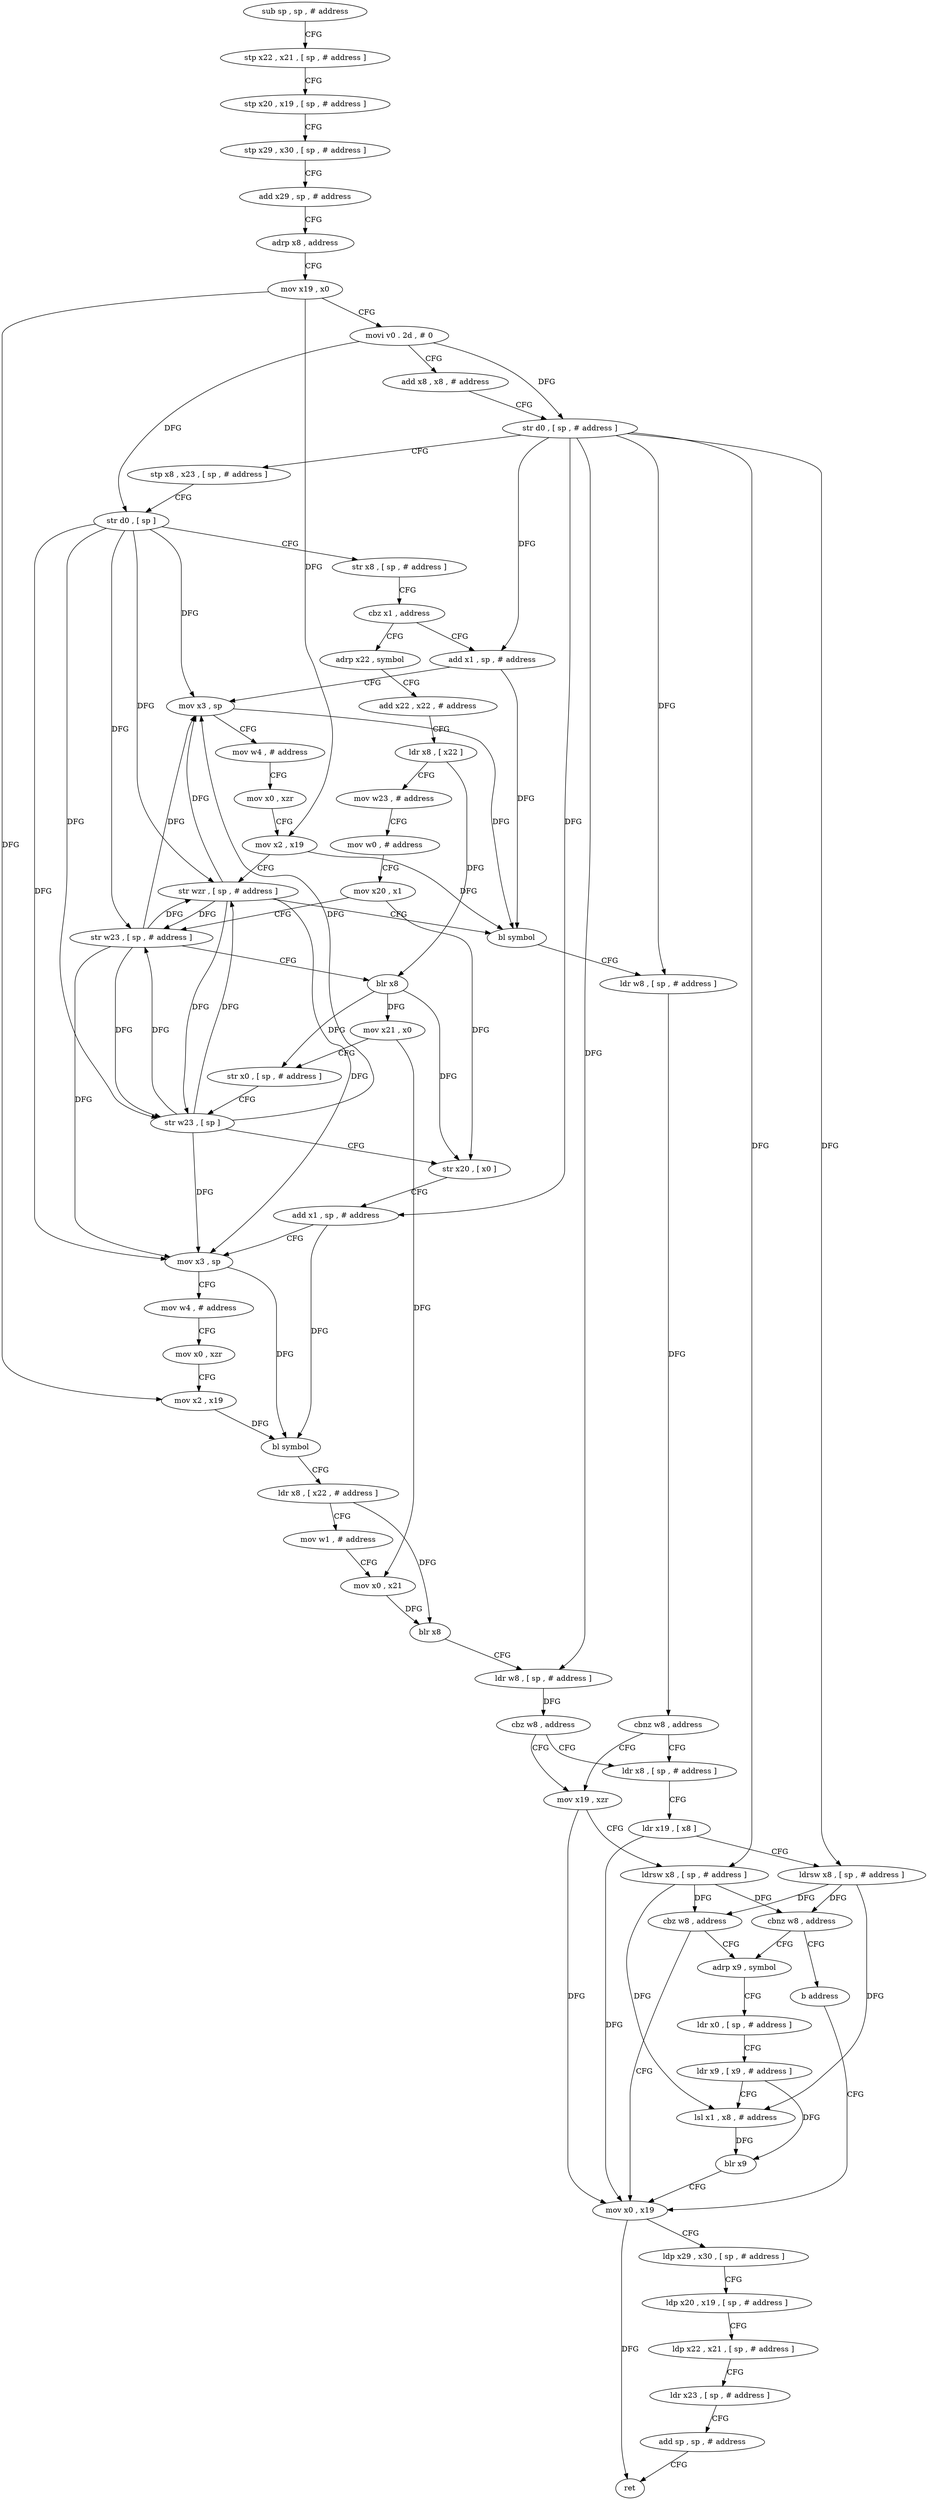 digraph "func" {
"4242396" [label = "sub sp , sp , # address" ]
"4242400" [label = "stp x22 , x21 , [ sp , # address ]" ]
"4242404" [label = "stp x20 , x19 , [ sp , # address ]" ]
"4242408" [label = "stp x29 , x30 , [ sp , # address ]" ]
"4242412" [label = "add x29 , sp , # address" ]
"4242416" [label = "adrp x8 , address" ]
"4242420" [label = "mov x19 , x0" ]
"4242424" [label = "movi v0 . 2d , # 0" ]
"4242428" [label = "add x8 , x8 , # address" ]
"4242432" [label = "str d0 , [ sp , # address ]" ]
"4242436" [label = "stp x8 , x23 , [ sp , # address ]" ]
"4242440" [label = "str d0 , [ sp ]" ]
"4242444" [label = "str x8 , [ sp , # address ]" ]
"4242448" [label = "cbz x1 , address" ]
"4242612" [label = "add x1 , sp , # address" ]
"4242452" [label = "adrp x22 , symbol" ]
"4242616" [label = "mov x3 , sp" ]
"4242620" [label = "mov w4 , # address" ]
"4242624" [label = "mov x0 , xzr" ]
"4242628" [label = "mov x2 , x19" ]
"4242632" [label = "str wzr , [ sp , # address ]" ]
"4242636" [label = "bl symbol" ]
"4242640" [label = "ldr w8 , [ sp , # address ]" ]
"4242644" [label = "cbnz w8 , address" ]
"4242548" [label = "ldr x8 , [ sp , # address ]" ]
"4242648" [label = "mov x19 , xzr" ]
"4242456" [label = "add x22 , x22 , # address" ]
"4242460" [label = "ldr x8 , [ x22 ]" ]
"4242464" [label = "mov w23 , # address" ]
"4242468" [label = "mov w0 , # address" ]
"4242472" [label = "mov x20 , x1" ]
"4242476" [label = "str w23 , [ sp , # address ]" ]
"4242480" [label = "blr x8" ]
"4242484" [label = "mov x21 , x0" ]
"4242488" [label = "str x0 , [ sp , # address ]" ]
"4242492" [label = "str w23 , [ sp ]" ]
"4242496" [label = "str x20 , [ x0 ]" ]
"4242500" [label = "add x1 , sp , # address" ]
"4242504" [label = "mov x3 , sp" ]
"4242508" [label = "mov w4 , # address" ]
"4242512" [label = "mov x0 , xzr" ]
"4242516" [label = "mov x2 , x19" ]
"4242520" [label = "bl symbol" ]
"4242524" [label = "ldr x8 , [ x22 , # address ]" ]
"4242528" [label = "mov w1 , # address" ]
"4242532" [label = "mov x0 , x21" ]
"4242536" [label = "blr x8" ]
"4242540" [label = "ldr w8 , [ sp , # address ]" ]
"4242544" [label = "cbz w8 , address" ]
"4242552" [label = "ldr x19 , [ x8 ]" ]
"4242556" [label = "ldrsw x8 , [ sp , # address ]" ]
"4242560" [label = "cbz w8 , address" ]
"4242584" [label = "mov x0 , x19" ]
"4242564" [label = "adrp x9 , symbol" ]
"4242652" [label = "ldrsw x8 , [ sp , # address ]" ]
"4242656" [label = "cbnz w8 , address" ]
"4242660" [label = "b address" ]
"4242588" [label = "ldp x29 , x30 , [ sp , # address ]" ]
"4242592" [label = "ldp x20 , x19 , [ sp , # address ]" ]
"4242596" [label = "ldp x22 , x21 , [ sp , # address ]" ]
"4242600" [label = "ldr x23 , [ sp , # address ]" ]
"4242604" [label = "add sp , sp , # address" ]
"4242608" [label = "ret" ]
"4242568" [label = "ldr x0 , [ sp , # address ]" ]
"4242572" [label = "ldr x9 , [ x9 , # address ]" ]
"4242576" [label = "lsl x1 , x8 , # address" ]
"4242580" [label = "blr x9" ]
"4242396" -> "4242400" [ label = "CFG" ]
"4242400" -> "4242404" [ label = "CFG" ]
"4242404" -> "4242408" [ label = "CFG" ]
"4242408" -> "4242412" [ label = "CFG" ]
"4242412" -> "4242416" [ label = "CFG" ]
"4242416" -> "4242420" [ label = "CFG" ]
"4242420" -> "4242424" [ label = "CFG" ]
"4242420" -> "4242628" [ label = "DFG" ]
"4242420" -> "4242516" [ label = "DFG" ]
"4242424" -> "4242428" [ label = "CFG" ]
"4242424" -> "4242432" [ label = "DFG" ]
"4242424" -> "4242440" [ label = "DFG" ]
"4242428" -> "4242432" [ label = "CFG" ]
"4242432" -> "4242436" [ label = "CFG" ]
"4242432" -> "4242640" [ label = "DFG" ]
"4242432" -> "4242540" [ label = "DFG" ]
"4242432" -> "4242556" [ label = "DFG" ]
"4242432" -> "4242652" [ label = "DFG" ]
"4242432" -> "4242612" [ label = "DFG" ]
"4242432" -> "4242500" [ label = "DFG" ]
"4242436" -> "4242440" [ label = "CFG" ]
"4242440" -> "4242444" [ label = "CFG" ]
"4242440" -> "4242616" [ label = "DFG" ]
"4242440" -> "4242632" [ label = "DFG" ]
"4242440" -> "4242476" [ label = "DFG" ]
"4242440" -> "4242492" [ label = "DFG" ]
"4242440" -> "4242504" [ label = "DFG" ]
"4242444" -> "4242448" [ label = "CFG" ]
"4242448" -> "4242612" [ label = "CFG" ]
"4242448" -> "4242452" [ label = "CFG" ]
"4242612" -> "4242616" [ label = "CFG" ]
"4242612" -> "4242636" [ label = "DFG" ]
"4242452" -> "4242456" [ label = "CFG" ]
"4242616" -> "4242620" [ label = "CFG" ]
"4242616" -> "4242636" [ label = "DFG" ]
"4242620" -> "4242624" [ label = "CFG" ]
"4242624" -> "4242628" [ label = "CFG" ]
"4242628" -> "4242632" [ label = "CFG" ]
"4242628" -> "4242636" [ label = "DFG" ]
"4242632" -> "4242636" [ label = "CFG" ]
"4242632" -> "4242616" [ label = "DFG" ]
"4242632" -> "4242476" [ label = "DFG" ]
"4242632" -> "4242492" [ label = "DFG" ]
"4242632" -> "4242504" [ label = "DFG" ]
"4242636" -> "4242640" [ label = "CFG" ]
"4242640" -> "4242644" [ label = "DFG" ]
"4242644" -> "4242548" [ label = "CFG" ]
"4242644" -> "4242648" [ label = "CFG" ]
"4242548" -> "4242552" [ label = "CFG" ]
"4242648" -> "4242652" [ label = "CFG" ]
"4242648" -> "4242584" [ label = "DFG" ]
"4242456" -> "4242460" [ label = "CFG" ]
"4242460" -> "4242464" [ label = "CFG" ]
"4242460" -> "4242480" [ label = "DFG" ]
"4242464" -> "4242468" [ label = "CFG" ]
"4242468" -> "4242472" [ label = "CFG" ]
"4242472" -> "4242476" [ label = "CFG" ]
"4242472" -> "4242496" [ label = "DFG" ]
"4242476" -> "4242480" [ label = "CFG" ]
"4242476" -> "4242616" [ label = "DFG" ]
"4242476" -> "4242632" [ label = "DFG" ]
"4242476" -> "4242492" [ label = "DFG" ]
"4242476" -> "4242504" [ label = "DFG" ]
"4242480" -> "4242484" [ label = "DFG" ]
"4242480" -> "4242488" [ label = "DFG" ]
"4242480" -> "4242496" [ label = "DFG" ]
"4242484" -> "4242488" [ label = "CFG" ]
"4242484" -> "4242532" [ label = "DFG" ]
"4242488" -> "4242492" [ label = "CFG" ]
"4242492" -> "4242496" [ label = "CFG" ]
"4242492" -> "4242616" [ label = "DFG" ]
"4242492" -> "4242632" [ label = "DFG" ]
"4242492" -> "4242476" [ label = "DFG" ]
"4242492" -> "4242504" [ label = "DFG" ]
"4242496" -> "4242500" [ label = "CFG" ]
"4242500" -> "4242504" [ label = "CFG" ]
"4242500" -> "4242520" [ label = "DFG" ]
"4242504" -> "4242508" [ label = "CFG" ]
"4242504" -> "4242520" [ label = "DFG" ]
"4242508" -> "4242512" [ label = "CFG" ]
"4242512" -> "4242516" [ label = "CFG" ]
"4242516" -> "4242520" [ label = "DFG" ]
"4242520" -> "4242524" [ label = "CFG" ]
"4242524" -> "4242528" [ label = "CFG" ]
"4242524" -> "4242536" [ label = "DFG" ]
"4242528" -> "4242532" [ label = "CFG" ]
"4242532" -> "4242536" [ label = "DFG" ]
"4242536" -> "4242540" [ label = "CFG" ]
"4242540" -> "4242544" [ label = "DFG" ]
"4242544" -> "4242648" [ label = "CFG" ]
"4242544" -> "4242548" [ label = "CFG" ]
"4242552" -> "4242556" [ label = "CFG" ]
"4242552" -> "4242584" [ label = "DFG" ]
"4242556" -> "4242560" [ label = "DFG" ]
"4242556" -> "4242656" [ label = "DFG" ]
"4242556" -> "4242576" [ label = "DFG" ]
"4242560" -> "4242584" [ label = "CFG" ]
"4242560" -> "4242564" [ label = "CFG" ]
"4242584" -> "4242588" [ label = "CFG" ]
"4242584" -> "4242608" [ label = "DFG" ]
"4242564" -> "4242568" [ label = "CFG" ]
"4242652" -> "4242656" [ label = "DFG" ]
"4242652" -> "4242560" [ label = "DFG" ]
"4242652" -> "4242576" [ label = "DFG" ]
"4242656" -> "4242564" [ label = "CFG" ]
"4242656" -> "4242660" [ label = "CFG" ]
"4242660" -> "4242584" [ label = "CFG" ]
"4242588" -> "4242592" [ label = "CFG" ]
"4242592" -> "4242596" [ label = "CFG" ]
"4242596" -> "4242600" [ label = "CFG" ]
"4242600" -> "4242604" [ label = "CFG" ]
"4242604" -> "4242608" [ label = "CFG" ]
"4242568" -> "4242572" [ label = "CFG" ]
"4242572" -> "4242576" [ label = "CFG" ]
"4242572" -> "4242580" [ label = "DFG" ]
"4242576" -> "4242580" [ label = "DFG" ]
"4242580" -> "4242584" [ label = "CFG" ]
}
